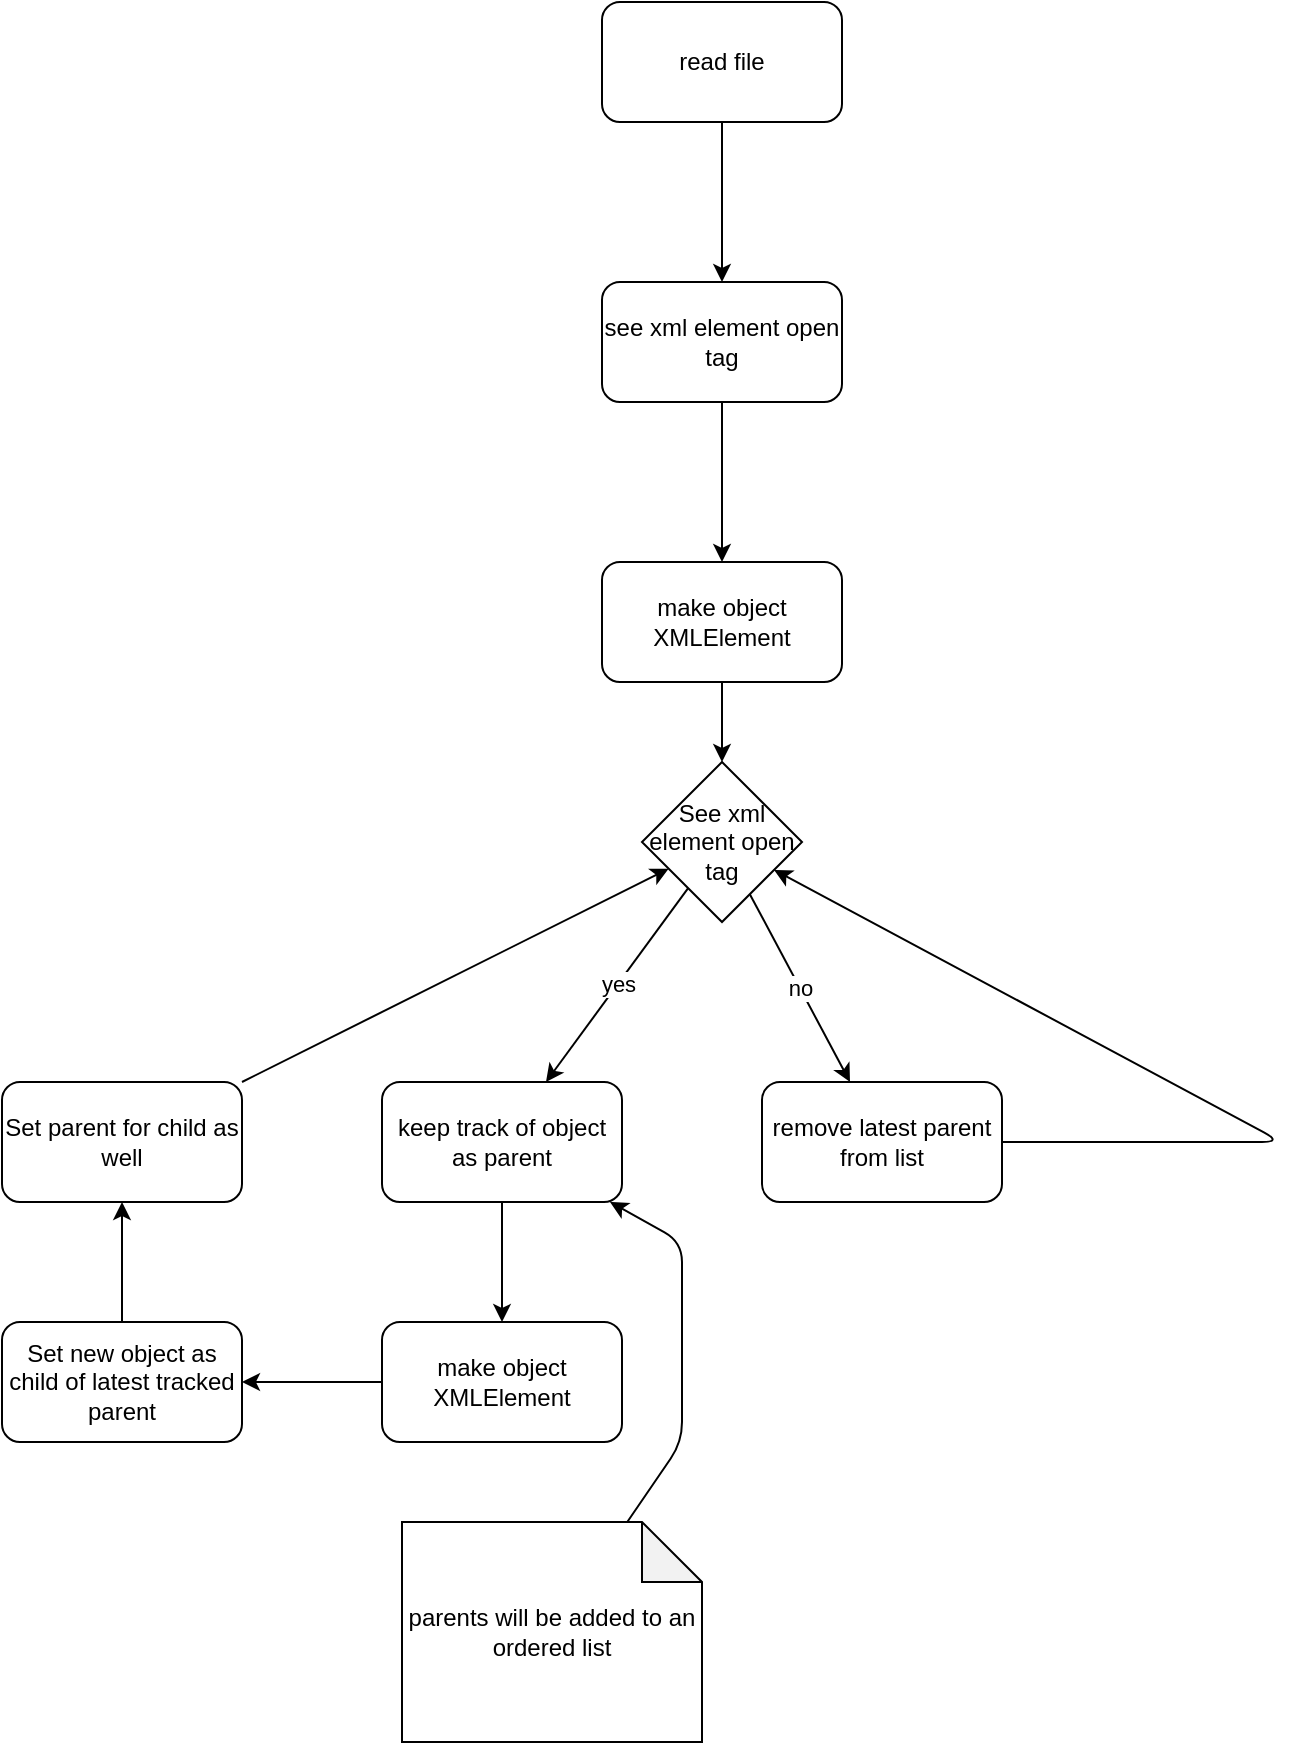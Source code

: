 <mxfile>
    <diagram id="XF5h1cMj-qbJH50a38Ld" name="Page-1">
        <mxGraphModel dx="845" dy="1707" grid="1" gridSize="10" guides="1" tooltips="1" connect="1" arrows="1" fold="1" page="1" pageScale="1" pageWidth="850" pageHeight="1100" math="0" shadow="0">
            <root>
                <mxCell id="0"/>
                <mxCell id="1" parent="0"/>
                <mxCell id="9" value="" style="edgeStyle=none;html=1;" edge="1" parent="1" source="7" target="8">
                    <mxGeometry relative="1" as="geometry"/>
                </mxCell>
                <mxCell id="7" value="read file" style="rounded=1;whiteSpace=wrap;html=1;" vertex="1" parent="1">
                    <mxGeometry x="300" y="-10" width="120" height="60" as="geometry"/>
                </mxCell>
                <mxCell id="11" value="" style="edgeStyle=none;html=1;" edge="1" parent="1" source="8" target="10">
                    <mxGeometry relative="1" as="geometry"/>
                </mxCell>
                <mxCell id="8" value="see xml element open tag" style="whiteSpace=wrap;html=1;rounded=1;" vertex="1" parent="1">
                    <mxGeometry x="300" y="130" width="120" height="60" as="geometry"/>
                </mxCell>
                <mxCell id="13" value="" style="edgeStyle=none;html=1;startArrow=none;" edge="1" parent="1" source="19" target="12">
                    <mxGeometry relative="1" as="geometry"/>
                </mxCell>
                <mxCell id="21" style="edgeStyle=none;html=1;startArrow=none;" edge="1" parent="1" source="10" target="12">
                    <mxGeometry relative="1" as="geometry">
                        <mxPoint x="360" y="440" as="sourcePoint"/>
                    </mxGeometry>
                </mxCell>
                <mxCell id="10" value="make object XMLElement" style="whiteSpace=wrap;html=1;rounded=1;" vertex="1" parent="1">
                    <mxGeometry x="300" y="270" width="120" height="60" as="geometry"/>
                </mxCell>
                <mxCell id="15" value="no" style="edgeStyle=none;html=1;" edge="1" parent="1" source="12" target="14">
                    <mxGeometry relative="1" as="geometry"/>
                </mxCell>
                <mxCell id="36" value="yes" style="edgeStyle=none;html=1;" edge="1" parent="1" source="12" target="34">
                    <mxGeometry relative="1" as="geometry"/>
                </mxCell>
                <mxCell id="12" value="See xml element open tag" style="rhombus;whiteSpace=wrap;html=1;rounded=1;arcSize=0;" vertex="1" parent="1">
                    <mxGeometry x="320" y="370" width="80" height="80" as="geometry"/>
                </mxCell>
                <mxCell id="39" style="edgeStyle=none;html=1;" edge="1" parent="1" source="14" target="12">
                    <mxGeometry relative="1" as="geometry">
                        <Array as="points">
                            <mxPoint x="640" y="560"/>
                        </Array>
                    </mxGeometry>
                </mxCell>
                <mxCell id="14" value="remove latest parent from list" style="whiteSpace=wrap;html=1;rounded=1;" vertex="1" parent="1">
                    <mxGeometry x="380" y="530" width="120" height="60" as="geometry"/>
                </mxCell>
                <mxCell id="31" style="edgeStyle=none;html=1;" edge="1" parent="1" source="17" target="25">
                    <mxGeometry relative="1" as="geometry"/>
                </mxCell>
                <mxCell id="17" value="make object XMLElement" style="whiteSpace=wrap;html=1;rounded=1;" vertex="1" parent="1">
                    <mxGeometry x="190" y="650" width="120" height="60" as="geometry"/>
                </mxCell>
                <mxCell id="19" value="Set parent for child as well" style="whiteSpace=wrap;html=1;rounded=1;" vertex="1" parent="1">
                    <mxGeometry y="530" width="120" height="60" as="geometry"/>
                </mxCell>
                <mxCell id="30" style="edgeStyle=none;html=1;" edge="1" parent="1" source="25" target="19">
                    <mxGeometry relative="1" as="geometry"/>
                </mxCell>
                <mxCell id="25" value="Set new object as child of latest tracked parent" style="whiteSpace=wrap;html=1;rounded=1;" vertex="1" parent="1">
                    <mxGeometry y="650" width="120" height="60" as="geometry"/>
                </mxCell>
                <mxCell id="38" style="edgeStyle=none;html=1;" edge="1" parent="1" source="26" target="34">
                    <mxGeometry relative="1" as="geometry">
                        <Array as="points">
                            <mxPoint x="340" y="710"/>
                            <mxPoint x="340" y="610"/>
                        </Array>
                    </mxGeometry>
                </mxCell>
                <mxCell id="26" value="parents will be added to an ordered list" style="shape=note;whiteSpace=wrap;html=1;backgroundOutline=1;darkOpacity=0.05;" vertex="1" parent="1">
                    <mxGeometry x="200" y="750" width="150" height="110" as="geometry"/>
                </mxCell>
                <mxCell id="37" style="edgeStyle=none;html=1;" edge="1" parent="1" source="34" target="17">
                    <mxGeometry relative="1" as="geometry"/>
                </mxCell>
                <mxCell id="34" value="keep track of object as parent" style="whiteSpace=wrap;html=1;rounded=1;" vertex="1" parent="1">
                    <mxGeometry x="190" y="530" width="120" height="60" as="geometry"/>
                </mxCell>
            </root>
        </mxGraphModel>
    </diagram>
</mxfile>